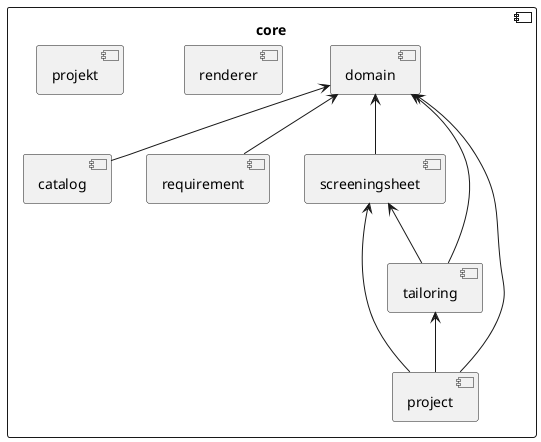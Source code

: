 @startuml Ebene2.png

skinparam componentStyle uml2
'skinparam component {
'  BorderColor #grey
'  BackgroundColor #white
'}
component core {
    [domain]

    [renderer]

    [catalog]
    [domain] <-- [catalog]

    [requirement]
    [domain] <-- [requirement]

    [screeningsheet]
    [domain] <-- [screeningsheet]

    [tailoring]
    [domain] <-- [tailoring]
    [screeningsheet] <-- [tailoring]

    [projekt]
    [domain] <-- [project]
    [screeningsheet] <-- [project]
    [tailoring] <-- [project]
}
@enduml